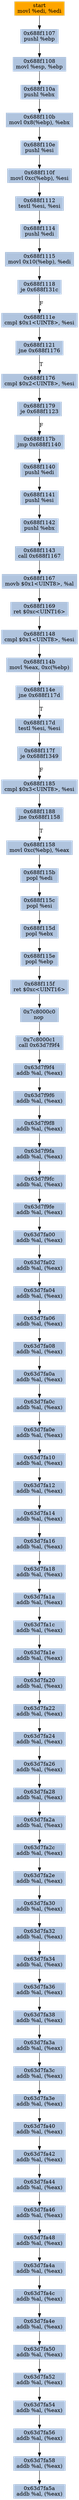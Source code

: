 digraph G {
node[shape=rectangle,style=filled,fillcolor=lightsteelblue,color=lightsteelblue]
bgcolor="transparent"
a0x688f1105movl_edi_edi[label="start\nmovl %edi, %edi",color="lightgrey",fillcolor="orange"];
a0x688f1107pushl_ebp[label="0x688f1107\npushl %ebp"];
a0x688f1108movl_esp_ebp[label="0x688f1108\nmovl %esp, %ebp"];
a0x688f110apushl_ebx[label="0x688f110a\npushl %ebx"];
a0x688f110bmovl_0x8ebp__ebx[label="0x688f110b\nmovl 0x8(%ebp), %ebx"];
a0x688f110epushl_esi[label="0x688f110e\npushl %esi"];
a0x688f110fmovl_0xcebp__esi[label="0x688f110f\nmovl 0xc(%ebp), %esi"];
a0x688f1112testl_esi_esi[label="0x688f1112\ntestl %esi, %esi"];
a0x688f1114pushl_edi[label="0x688f1114\npushl %edi"];
a0x688f1115movl_0x10ebp__edi[label="0x688f1115\nmovl 0x10(%ebp), %edi"];
a0x688f1118je_0x688f131c[label="0x688f1118\nje 0x688f131c"];
a0x688f111ecmpl_0x1UINT8_esi[label="0x688f111e\ncmpl $0x1<UINT8>, %esi"];
a0x688f1121jne_0x688f1176[label="0x688f1121\njne 0x688f1176"];
a0x688f1176cmpl_0x2UINT8_esi[label="0x688f1176\ncmpl $0x2<UINT8>, %esi"];
a0x688f1179je_0x688f1123[label="0x688f1179\nje 0x688f1123"];
a0x688f117bjmp_0x688f1140[label="0x688f117b\njmp 0x688f1140"];
a0x688f1140pushl_edi[label="0x688f1140\npushl %edi"];
a0x688f1141pushl_esi[label="0x688f1141\npushl %esi"];
a0x688f1142pushl_ebx[label="0x688f1142\npushl %ebx"];
a0x688f1143call_0x688f1167[label="0x688f1143\ncall 0x688f1167"];
a0x688f1167movb_0x1UINT8_al[label="0x688f1167\nmovb $0x1<UINT8>, %al"];
a0x688f1169ret_0xcUINT16[label="0x688f1169\nret $0xc<UINT16>"];
a0x688f1148cmpl_0x1UINT8_esi[label="0x688f1148\ncmpl $0x1<UINT8>, %esi"];
a0x688f114bmovl_eax_0xcebp_[label="0x688f114b\nmovl %eax, 0xc(%ebp)"];
a0x688f114ejne_0x688f117d[label="0x688f114e\njne 0x688f117d"];
a0x688f117dtestl_esi_esi[label="0x688f117d\ntestl %esi, %esi"];
a0x688f117fje_0x688f1349[label="0x688f117f\nje 0x688f1349"];
a0x688f1185cmpl_0x3UINT8_esi[label="0x688f1185\ncmpl $0x3<UINT8>, %esi"];
a0x688f1188jne_0x688f1158[label="0x688f1188\njne 0x688f1158"];
a0x688f1158movl_0xcebp__eax[label="0x688f1158\nmovl 0xc(%ebp), %eax"];
a0x688f115bpopl_edi[label="0x688f115b\npopl %edi"];
a0x688f115cpopl_esi[label="0x688f115c\npopl %esi"];
a0x688f115dpopl_ebx[label="0x688f115d\npopl %ebx"];
a0x688f115epopl_ebp[label="0x688f115e\npopl %ebp"];
a0x688f115fret_0xcUINT16[label="0x688f115f\nret $0xc<UINT16>"];
a0x7c8000c0nop_[label="0x7c8000c0\nnop "];
a0x7c8000c1call_0x63d7f9f4[label="0x7c8000c1\ncall 0x63d7f9f4"];
a0x63d7f9f4addb_al_eax_[label="0x63d7f9f4\naddb %al, (%eax)"];
a0x63d7f9f6addb_al_eax_[label="0x63d7f9f6\naddb %al, (%eax)"];
a0x63d7f9f8addb_al_eax_[label="0x63d7f9f8\naddb %al, (%eax)"];
a0x63d7f9faaddb_al_eax_[label="0x63d7f9fa\naddb %al, (%eax)"];
a0x63d7f9fcaddb_al_eax_[label="0x63d7f9fc\naddb %al, (%eax)"];
a0x63d7f9feaddb_al_eax_[label="0x63d7f9fe\naddb %al, (%eax)"];
a0x63d7fa00addb_al_eax_[label="0x63d7fa00\naddb %al, (%eax)"];
a0x63d7fa02addb_al_eax_[label="0x63d7fa02\naddb %al, (%eax)"];
a0x63d7fa04addb_al_eax_[label="0x63d7fa04\naddb %al, (%eax)"];
a0x63d7fa06addb_al_eax_[label="0x63d7fa06\naddb %al, (%eax)"];
a0x63d7fa08addb_al_eax_[label="0x63d7fa08\naddb %al, (%eax)"];
a0x63d7fa0aaddb_al_eax_[label="0x63d7fa0a\naddb %al, (%eax)"];
a0x63d7fa0caddb_al_eax_[label="0x63d7fa0c\naddb %al, (%eax)"];
a0x63d7fa0eaddb_al_eax_[label="0x63d7fa0e\naddb %al, (%eax)"];
a0x63d7fa10addb_al_eax_[label="0x63d7fa10\naddb %al, (%eax)"];
a0x63d7fa12addb_al_eax_[label="0x63d7fa12\naddb %al, (%eax)"];
a0x63d7fa14addb_al_eax_[label="0x63d7fa14\naddb %al, (%eax)"];
a0x63d7fa16addb_al_eax_[label="0x63d7fa16\naddb %al, (%eax)"];
a0x63d7fa18addb_al_eax_[label="0x63d7fa18\naddb %al, (%eax)"];
a0x63d7fa1aaddb_al_eax_[label="0x63d7fa1a\naddb %al, (%eax)"];
a0x63d7fa1caddb_al_eax_[label="0x63d7fa1c\naddb %al, (%eax)"];
a0x63d7fa1eaddb_al_eax_[label="0x63d7fa1e\naddb %al, (%eax)"];
a0x63d7fa20addb_al_eax_[label="0x63d7fa20\naddb %al, (%eax)"];
a0x63d7fa22addb_al_eax_[label="0x63d7fa22\naddb %al, (%eax)"];
a0x63d7fa24addb_al_eax_[label="0x63d7fa24\naddb %al, (%eax)"];
a0x63d7fa26addb_al_eax_[label="0x63d7fa26\naddb %al, (%eax)"];
a0x63d7fa28addb_al_eax_[label="0x63d7fa28\naddb %al, (%eax)"];
a0x63d7fa2aaddb_al_eax_[label="0x63d7fa2a\naddb %al, (%eax)"];
a0x63d7fa2caddb_al_eax_[label="0x63d7fa2c\naddb %al, (%eax)"];
a0x63d7fa2eaddb_al_eax_[label="0x63d7fa2e\naddb %al, (%eax)"];
a0x63d7fa30addb_al_eax_[label="0x63d7fa30\naddb %al, (%eax)"];
a0x63d7fa32addb_al_eax_[label="0x63d7fa32\naddb %al, (%eax)"];
a0x63d7fa34addb_al_eax_[label="0x63d7fa34\naddb %al, (%eax)"];
a0x63d7fa36addb_al_eax_[label="0x63d7fa36\naddb %al, (%eax)"];
a0x63d7fa38addb_al_eax_[label="0x63d7fa38\naddb %al, (%eax)"];
a0x63d7fa3aaddb_al_eax_[label="0x63d7fa3a\naddb %al, (%eax)"];
a0x63d7fa3caddb_al_eax_[label="0x63d7fa3c\naddb %al, (%eax)"];
a0x63d7fa3eaddb_al_eax_[label="0x63d7fa3e\naddb %al, (%eax)"];
a0x63d7fa40addb_al_eax_[label="0x63d7fa40\naddb %al, (%eax)"];
a0x63d7fa42addb_al_eax_[label="0x63d7fa42\naddb %al, (%eax)"];
a0x63d7fa44addb_al_eax_[label="0x63d7fa44\naddb %al, (%eax)"];
a0x63d7fa46addb_al_eax_[label="0x63d7fa46\naddb %al, (%eax)"];
a0x63d7fa48addb_al_eax_[label="0x63d7fa48\naddb %al, (%eax)"];
a0x63d7fa4aaddb_al_eax_[label="0x63d7fa4a\naddb %al, (%eax)"];
a0x63d7fa4caddb_al_eax_[label="0x63d7fa4c\naddb %al, (%eax)"];
a0x63d7fa4eaddb_al_eax_[label="0x63d7fa4e\naddb %al, (%eax)"];
a0x63d7fa50addb_al_eax_[label="0x63d7fa50\naddb %al, (%eax)"];
a0x63d7fa52addb_al_eax_[label="0x63d7fa52\naddb %al, (%eax)"];
a0x63d7fa54addb_al_eax_[label="0x63d7fa54\naddb %al, (%eax)"];
a0x63d7fa56addb_al_eax_[label="0x63d7fa56\naddb %al, (%eax)"];
a0x63d7fa58addb_al_eax_[label="0x63d7fa58\naddb %al, (%eax)"];
a0x63d7fa5aaddb_al_eax_[label="0x63d7fa5a\naddb %al, (%eax)"];
a0x688f1105movl_edi_edi -> a0x688f1107pushl_ebp [color="#000000"];
a0x688f1107pushl_ebp -> a0x688f1108movl_esp_ebp [color="#000000"];
a0x688f1108movl_esp_ebp -> a0x688f110apushl_ebx [color="#000000"];
a0x688f110apushl_ebx -> a0x688f110bmovl_0x8ebp__ebx [color="#000000"];
a0x688f110bmovl_0x8ebp__ebx -> a0x688f110epushl_esi [color="#000000"];
a0x688f110epushl_esi -> a0x688f110fmovl_0xcebp__esi [color="#000000"];
a0x688f110fmovl_0xcebp__esi -> a0x688f1112testl_esi_esi [color="#000000"];
a0x688f1112testl_esi_esi -> a0x688f1114pushl_edi [color="#000000"];
a0x688f1114pushl_edi -> a0x688f1115movl_0x10ebp__edi [color="#000000"];
a0x688f1115movl_0x10ebp__edi -> a0x688f1118je_0x688f131c [color="#000000"];
a0x688f1118je_0x688f131c -> a0x688f111ecmpl_0x1UINT8_esi [color="#000000",label="F"];
a0x688f111ecmpl_0x1UINT8_esi -> a0x688f1121jne_0x688f1176 [color="#000000"];
a0x688f1121jne_0x688f1176 -> a0x688f1176cmpl_0x2UINT8_esi [color="#000000",label="T"];
a0x688f1176cmpl_0x2UINT8_esi -> a0x688f1179je_0x688f1123 [color="#000000"];
a0x688f1179je_0x688f1123 -> a0x688f117bjmp_0x688f1140 [color="#000000",label="F"];
a0x688f117bjmp_0x688f1140 -> a0x688f1140pushl_edi [color="#000000"];
a0x688f1140pushl_edi -> a0x688f1141pushl_esi [color="#000000"];
a0x688f1141pushl_esi -> a0x688f1142pushl_ebx [color="#000000"];
a0x688f1142pushl_ebx -> a0x688f1143call_0x688f1167 [color="#000000"];
a0x688f1143call_0x688f1167 -> a0x688f1167movb_0x1UINT8_al [color="#000000"];
a0x688f1167movb_0x1UINT8_al -> a0x688f1169ret_0xcUINT16 [color="#000000"];
a0x688f1169ret_0xcUINT16 -> a0x688f1148cmpl_0x1UINT8_esi [color="#000000"];
a0x688f1148cmpl_0x1UINT8_esi -> a0x688f114bmovl_eax_0xcebp_ [color="#000000"];
a0x688f114bmovl_eax_0xcebp_ -> a0x688f114ejne_0x688f117d [color="#000000"];
a0x688f114ejne_0x688f117d -> a0x688f117dtestl_esi_esi [color="#000000",label="T"];
a0x688f117dtestl_esi_esi -> a0x688f117fje_0x688f1349 [color="#000000"];
a0x688f117fje_0x688f1349 -> a0x688f1185cmpl_0x3UINT8_esi [color="#000000",label="F"];
a0x688f1185cmpl_0x3UINT8_esi -> a0x688f1188jne_0x688f1158 [color="#000000"];
a0x688f1188jne_0x688f1158 -> a0x688f1158movl_0xcebp__eax [color="#000000",label="T"];
a0x688f1158movl_0xcebp__eax -> a0x688f115bpopl_edi [color="#000000"];
a0x688f115bpopl_edi -> a0x688f115cpopl_esi [color="#000000"];
a0x688f115cpopl_esi -> a0x688f115dpopl_ebx [color="#000000"];
a0x688f115dpopl_ebx -> a0x688f115epopl_ebp [color="#000000"];
a0x688f115epopl_ebp -> a0x688f115fret_0xcUINT16 [color="#000000"];
a0x688f115fret_0xcUINT16 -> a0x7c8000c0nop_ [color="#000000"];
a0x7c8000c0nop_ -> a0x7c8000c1call_0x63d7f9f4 [color="#000000"];
a0x7c8000c1call_0x63d7f9f4 -> a0x63d7f9f4addb_al_eax_ [color="#000000"];
a0x63d7f9f4addb_al_eax_ -> a0x63d7f9f6addb_al_eax_ [color="#000000"];
a0x63d7f9f6addb_al_eax_ -> a0x63d7f9f8addb_al_eax_ [color="#000000"];
a0x63d7f9f8addb_al_eax_ -> a0x63d7f9faaddb_al_eax_ [color="#000000"];
a0x63d7f9faaddb_al_eax_ -> a0x63d7f9fcaddb_al_eax_ [color="#000000"];
a0x63d7f9fcaddb_al_eax_ -> a0x63d7f9feaddb_al_eax_ [color="#000000"];
a0x63d7f9feaddb_al_eax_ -> a0x63d7fa00addb_al_eax_ [color="#000000"];
a0x63d7fa00addb_al_eax_ -> a0x63d7fa02addb_al_eax_ [color="#000000"];
a0x63d7fa02addb_al_eax_ -> a0x63d7fa04addb_al_eax_ [color="#000000"];
a0x63d7fa04addb_al_eax_ -> a0x63d7fa06addb_al_eax_ [color="#000000"];
a0x63d7fa06addb_al_eax_ -> a0x63d7fa08addb_al_eax_ [color="#000000"];
a0x63d7fa08addb_al_eax_ -> a0x63d7fa0aaddb_al_eax_ [color="#000000"];
a0x63d7fa0aaddb_al_eax_ -> a0x63d7fa0caddb_al_eax_ [color="#000000"];
a0x63d7fa0caddb_al_eax_ -> a0x63d7fa0eaddb_al_eax_ [color="#000000"];
a0x63d7fa0eaddb_al_eax_ -> a0x63d7fa10addb_al_eax_ [color="#000000"];
a0x63d7fa10addb_al_eax_ -> a0x63d7fa12addb_al_eax_ [color="#000000"];
a0x63d7fa12addb_al_eax_ -> a0x63d7fa14addb_al_eax_ [color="#000000"];
a0x63d7fa14addb_al_eax_ -> a0x63d7fa16addb_al_eax_ [color="#000000"];
a0x63d7fa16addb_al_eax_ -> a0x63d7fa18addb_al_eax_ [color="#000000"];
a0x63d7fa18addb_al_eax_ -> a0x63d7fa1aaddb_al_eax_ [color="#000000"];
a0x63d7fa1aaddb_al_eax_ -> a0x63d7fa1caddb_al_eax_ [color="#000000"];
a0x63d7fa1caddb_al_eax_ -> a0x63d7fa1eaddb_al_eax_ [color="#000000"];
a0x63d7fa1eaddb_al_eax_ -> a0x63d7fa20addb_al_eax_ [color="#000000"];
a0x63d7fa20addb_al_eax_ -> a0x63d7fa22addb_al_eax_ [color="#000000"];
a0x63d7fa22addb_al_eax_ -> a0x63d7fa24addb_al_eax_ [color="#000000"];
a0x63d7fa24addb_al_eax_ -> a0x63d7fa26addb_al_eax_ [color="#000000"];
a0x63d7fa26addb_al_eax_ -> a0x63d7fa28addb_al_eax_ [color="#000000"];
a0x63d7fa28addb_al_eax_ -> a0x63d7fa2aaddb_al_eax_ [color="#000000"];
a0x63d7fa2aaddb_al_eax_ -> a0x63d7fa2caddb_al_eax_ [color="#000000"];
a0x63d7fa2caddb_al_eax_ -> a0x63d7fa2eaddb_al_eax_ [color="#000000"];
a0x63d7fa2eaddb_al_eax_ -> a0x63d7fa30addb_al_eax_ [color="#000000"];
a0x63d7fa30addb_al_eax_ -> a0x63d7fa32addb_al_eax_ [color="#000000"];
a0x63d7fa32addb_al_eax_ -> a0x63d7fa34addb_al_eax_ [color="#000000"];
a0x63d7fa34addb_al_eax_ -> a0x63d7fa36addb_al_eax_ [color="#000000"];
a0x63d7fa36addb_al_eax_ -> a0x63d7fa38addb_al_eax_ [color="#000000"];
a0x63d7fa38addb_al_eax_ -> a0x63d7fa3aaddb_al_eax_ [color="#000000"];
a0x63d7fa3aaddb_al_eax_ -> a0x63d7fa3caddb_al_eax_ [color="#000000"];
a0x63d7fa3caddb_al_eax_ -> a0x63d7fa3eaddb_al_eax_ [color="#000000"];
a0x63d7fa3eaddb_al_eax_ -> a0x63d7fa40addb_al_eax_ [color="#000000"];
a0x63d7fa40addb_al_eax_ -> a0x63d7fa42addb_al_eax_ [color="#000000"];
a0x63d7fa42addb_al_eax_ -> a0x63d7fa44addb_al_eax_ [color="#000000"];
a0x63d7fa44addb_al_eax_ -> a0x63d7fa46addb_al_eax_ [color="#000000"];
a0x63d7fa46addb_al_eax_ -> a0x63d7fa48addb_al_eax_ [color="#000000"];
a0x63d7fa48addb_al_eax_ -> a0x63d7fa4aaddb_al_eax_ [color="#000000"];
a0x63d7fa4aaddb_al_eax_ -> a0x63d7fa4caddb_al_eax_ [color="#000000"];
a0x63d7fa4caddb_al_eax_ -> a0x63d7fa4eaddb_al_eax_ [color="#000000"];
a0x63d7fa4eaddb_al_eax_ -> a0x63d7fa50addb_al_eax_ [color="#000000"];
a0x63d7fa50addb_al_eax_ -> a0x63d7fa52addb_al_eax_ [color="#000000"];
a0x63d7fa52addb_al_eax_ -> a0x63d7fa54addb_al_eax_ [color="#000000"];
a0x63d7fa54addb_al_eax_ -> a0x63d7fa56addb_al_eax_ [color="#000000"];
a0x63d7fa56addb_al_eax_ -> a0x63d7fa58addb_al_eax_ [color="#000000"];
a0x63d7fa58addb_al_eax_ -> a0x63d7fa5aaddb_al_eax_ [color="#000000"];
}
